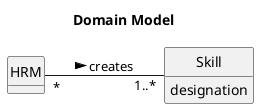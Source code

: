 @startuml
skinparam monochrome true
skinparam packageStyle rectangle
skinparam shadowing false

left to right direction

skinparam classAttributeIconSize 0

hide circle
hide methods

title Domain Model
class HRM {

}
class Skill {
    designation
}

HRM "*" -- "1..*" Skill : creates >
@enduml